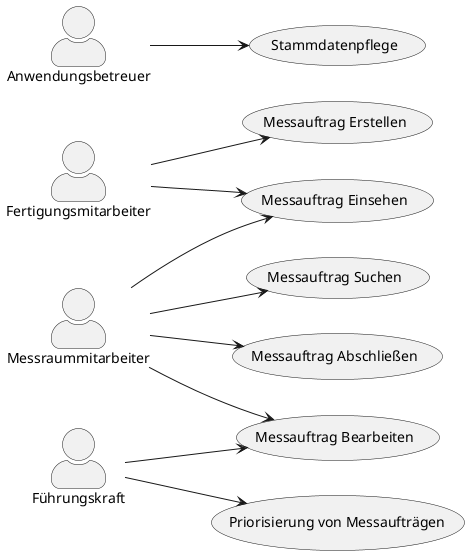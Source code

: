 @startuml "Use Cases Messauftrag-Verwaltung"
left to right direction
skinparam actorStyle awesome

actor Fertigungsmitarbeiter as f
actor Messraummitarbeiter as m
actor Anwendungsbetreuer as a
actor Führungskraft as fk

usecase "Messauftrag Erstellen" as erstellen
usecase "Messauftrag Einsehen" as einsehen
usecase "Messauftrag Suchen" as suchen
usecase "Messauftrag Bearbeiten" as bearbeiten
usecase "Messauftrag Abschließen" as abschließen
usecase "Stammdatenpflege" as stammdatenflege
usecase "Priorisierung von Messaufträgen" as PVM

f --> erstellen
f --> einsehen
m --> einsehen
m --> suchen
m --> bearbeiten
fk --> bearbeiten
m --> abschließen
a --> stammdatenflege
fk --> PVM






@enduml

